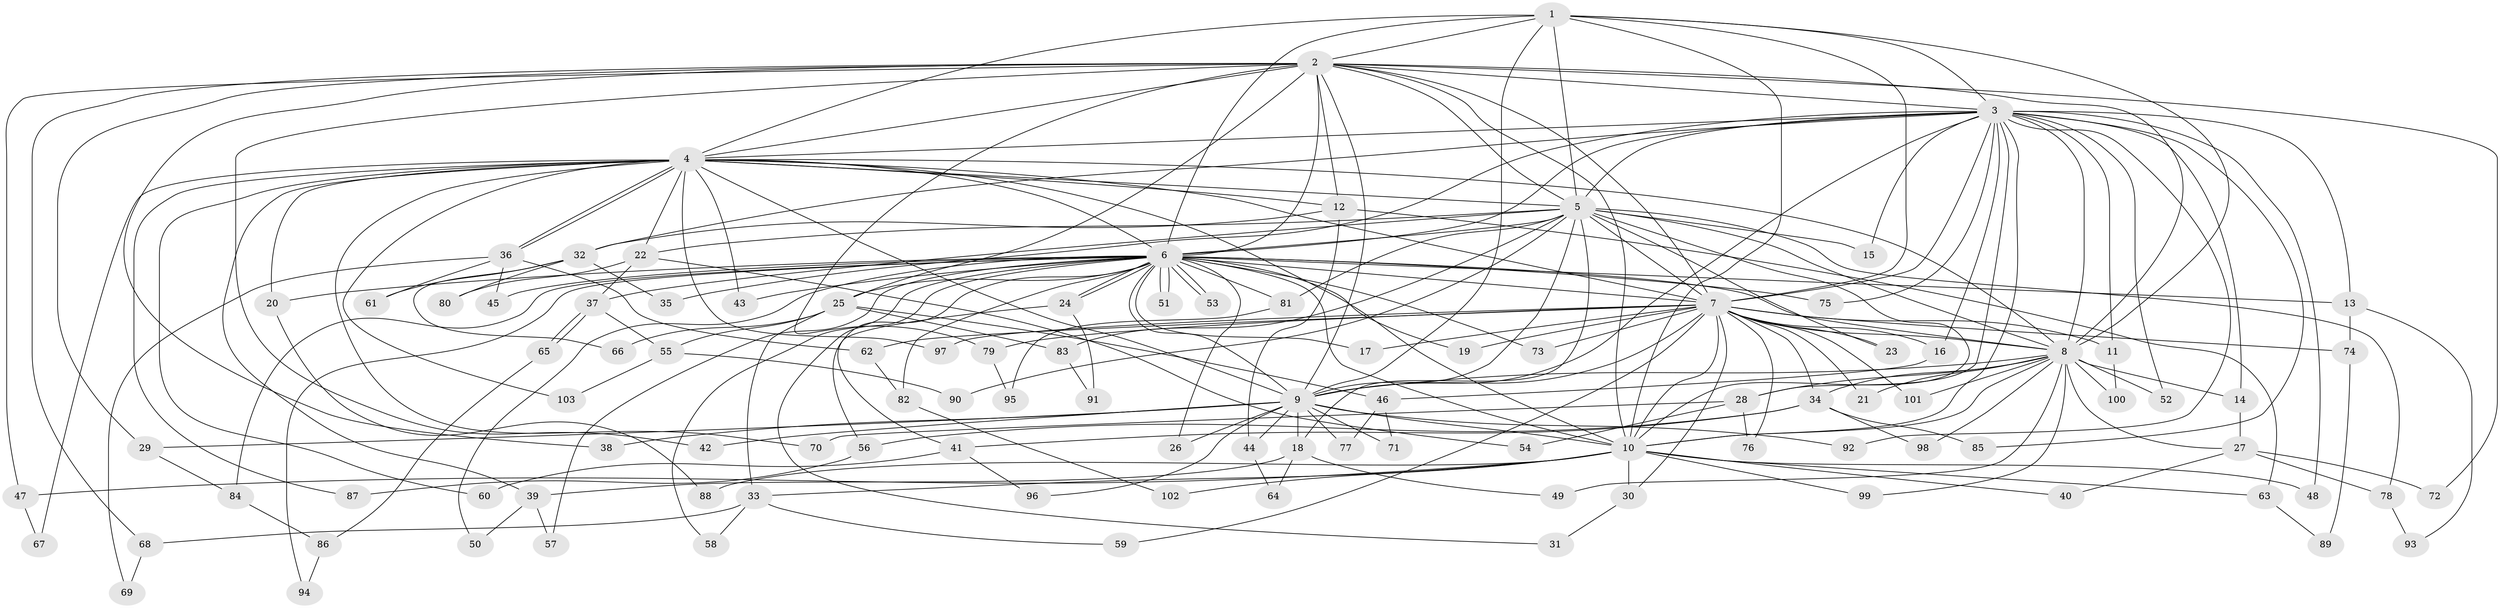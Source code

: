 // Generated by graph-tools (version 1.1) at 2025/45/03/09/25 04:45:08]
// undirected, 103 vertices, 231 edges
graph export_dot {
graph [start="1"]
  node [color=gray90,style=filled];
  1;
  2;
  3;
  4;
  5;
  6;
  7;
  8;
  9;
  10;
  11;
  12;
  13;
  14;
  15;
  16;
  17;
  18;
  19;
  20;
  21;
  22;
  23;
  24;
  25;
  26;
  27;
  28;
  29;
  30;
  31;
  32;
  33;
  34;
  35;
  36;
  37;
  38;
  39;
  40;
  41;
  42;
  43;
  44;
  45;
  46;
  47;
  48;
  49;
  50;
  51;
  52;
  53;
  54;
  55;
  56;
  57;
  58;
  59;
  60;
  61;
  62;
  63;
  64;
  65;
  66;
  67;
  68;
  69;
  70;
  71;
  72;
  73;
  74;
  75;
  76;
  77;
  78;
  79;
  80;
  81;
  82;
  83;
  84;
  85;
  86;
  87;
  88;
  89;
  90;
  91;
  92;
  93;
  94;
  95;
  96;
  97;
  98;
  99;
  100;
  101;
  102;
  103;
  1 -- 2;
  1 -- 3;
  1 -- 4;
  1 -- 5;
  1 -- 6;
  1 -- 7;
  1 -- 8;
  1 -- 9;
  1 -- 10;
  2 -- 3;
  2 -- 4;
  2 -- 5;
  2 -- 6;
  2 -- 7;
  2 -- 8;
  2 -- 9;
  2 -- 10;
  2 -- 12;
  2 -- 25;
  2 -- 29;
  2 -- 38;
  2 -- 42;
  2 -- 47;
  2 -- 68;
  2 -- 72;
  2 -- 79;
  3 -- 4;
  3 -- 5;
  3 -- 6;
  3 -- 7;
  3 -- 8;
  3 -- 9;
  3 -- 10;
  3 -- 11;
  3 -- 13;
  3 -- 14;
  3 -- 15;
  3 -- 16;
  3 -- 28;
  3 -- 32;
  3 -- 35;
  3 -- 48;
  3 -- 52;
  3 -- 75;
  3 -- 85;
  3 -- 92;
  4 -- 5;
  4 -- 6;
  4 -- 7;
  4 -- 8;
  4 -- 9;
  4 -- 10;
  4 -- 12;
  4 -- 20;
  4 -- 22;
  4 -- 36;
  4 -- 36;
  4 -- 39;
  4 -- 43;
  4 -- 60;
  4 -- 67;
  4 -- 70;
  4 -- 87;
  4 -- 97;
  4 -- 103;
  5 -- 6;
  5 -- 7;
  5 -- 8;
  5 -- 9;
  5 -- 10;
  5 -- 15;
  5 -- 18;
  5 -- 22;
  5 -- 23;
  5 -- 37;
  5 -- 78;
  5 -- 81;
  5 -- 83;
  5 -- 90;
  6 -- 7;
  6 -- 8;
  6 -- 9;
  6 -- 10;
  6 -- 13;
  6 -- 17;
  6 -- 19;
  6 -- 20;
  6 -- 24;
  6 -- 24;
  6 -- 25;
  6 -- 26;
  6 -- 31;
  6 -- 41;
  6 -- 43;
  6 -- 45;
  6 -- 50;
  6 -- 51;
  6 -- 51;
  6 -- 53;
  6 -- 53;
  6 -- 57;
  6 -- 58;
  6 -- 73;
  6 -- 75;
  6 -- 81;
  6 -- 82;
  6 -- 84;
  6 -- 94;
  7 -- 8;
  7 -- 9;
  7 -- 10;
  7 -- 11;
  7 -- 16;
  7 -- 17;
  7 -- 19;
  7 -- 21;
  7 -- 23;
  7 -- 30;
  7 -- 34;
  7 -- 59;
  7 -- 62;
  7 -- 73;
  7 -- 74;
  7 -- 76;
  7 -- 79;
  7 -- 97;
  7 -- 101;
  8 -- 9;
  8 -- 10;
  8 -- 14;
  8 -- 21;
  8 -- 27;
  8 -- 28;
  8 -- 34;
  8 -- 49;
  8 -- 52;
  8 -- 98;
  8 -- 99;
  8 -- 100;
  8 -- 101;
  9 -- 10;
  9 -- 18;
  9 -- 26;
  9 -- 29;
  9 -- 38;
  9 -- 42;
  9 -- 44;
  9 -- 71;
  9 -- 77;
  9 -- 92;
  9 -- 96;
  10 -- 30;
  10 -- 33;
  10 -- 40;
  10 -- 47;
  10 -- 48;
  10 -- 63;
  10 -- 88;
  10 -- 99;
  10 -- 102;
  11 -- 100;
  12 -- 32;
  12 -- 44;
  12 -- 63;
  13 -- 74;
  13 -- 93;
  14 -- 27;
  16 -- 46;
  18 -- 39;
  18 -- 49;
  18 -- 64;
  20 -- 88;
  22 -- 37;
  22 -- 54;
  22 -- 80;
  24 -- 56;
  24 -- 91;
  25 -- 33;
  25 -- 46;
  25 -- 55;
  25 -- 66;
  25 -- 83;
  27 -- 40;
  27 -- 72;
  27 -- 78;
  28 -- 54;
  28 -- 70;
  28 -- 76;
  29 -- 84;
  30 -- 31;
  32 -- 35;
  32 -- 61;
  32 -- 66;
  32 -- 80;
  33 -- 58;
  33 -- 59;
  33 -- 68;
  34 -- 41;
  34 -- 56;
  34 -- 85;
  34 -- 98;
  36 -- 45;
  36 -- 61;
  36 -- 62;
  36 -- 69;
  37 -- 55;
  37 -- 65;
  37 -- 65;
  39 -- 50;
  39 -- 57;
  41 -- 60;
  41 -- 96;
  44 -- 64;
  46 -- 71;
  46 -- 77;
  47 -- 67;
  55 -- 90;
  55 -- 103;
  56 -- 87;
  62 -- 82;
  63 -- 89;
  65 -- 86;
  68 -- 69;
  74 -- 89;
  78 -- 93;
  79 -- 95;
  81 -- 95;
  82 -- 102;
  83 -- 91;
  84 -- 86;
  86 -- 94;
}
